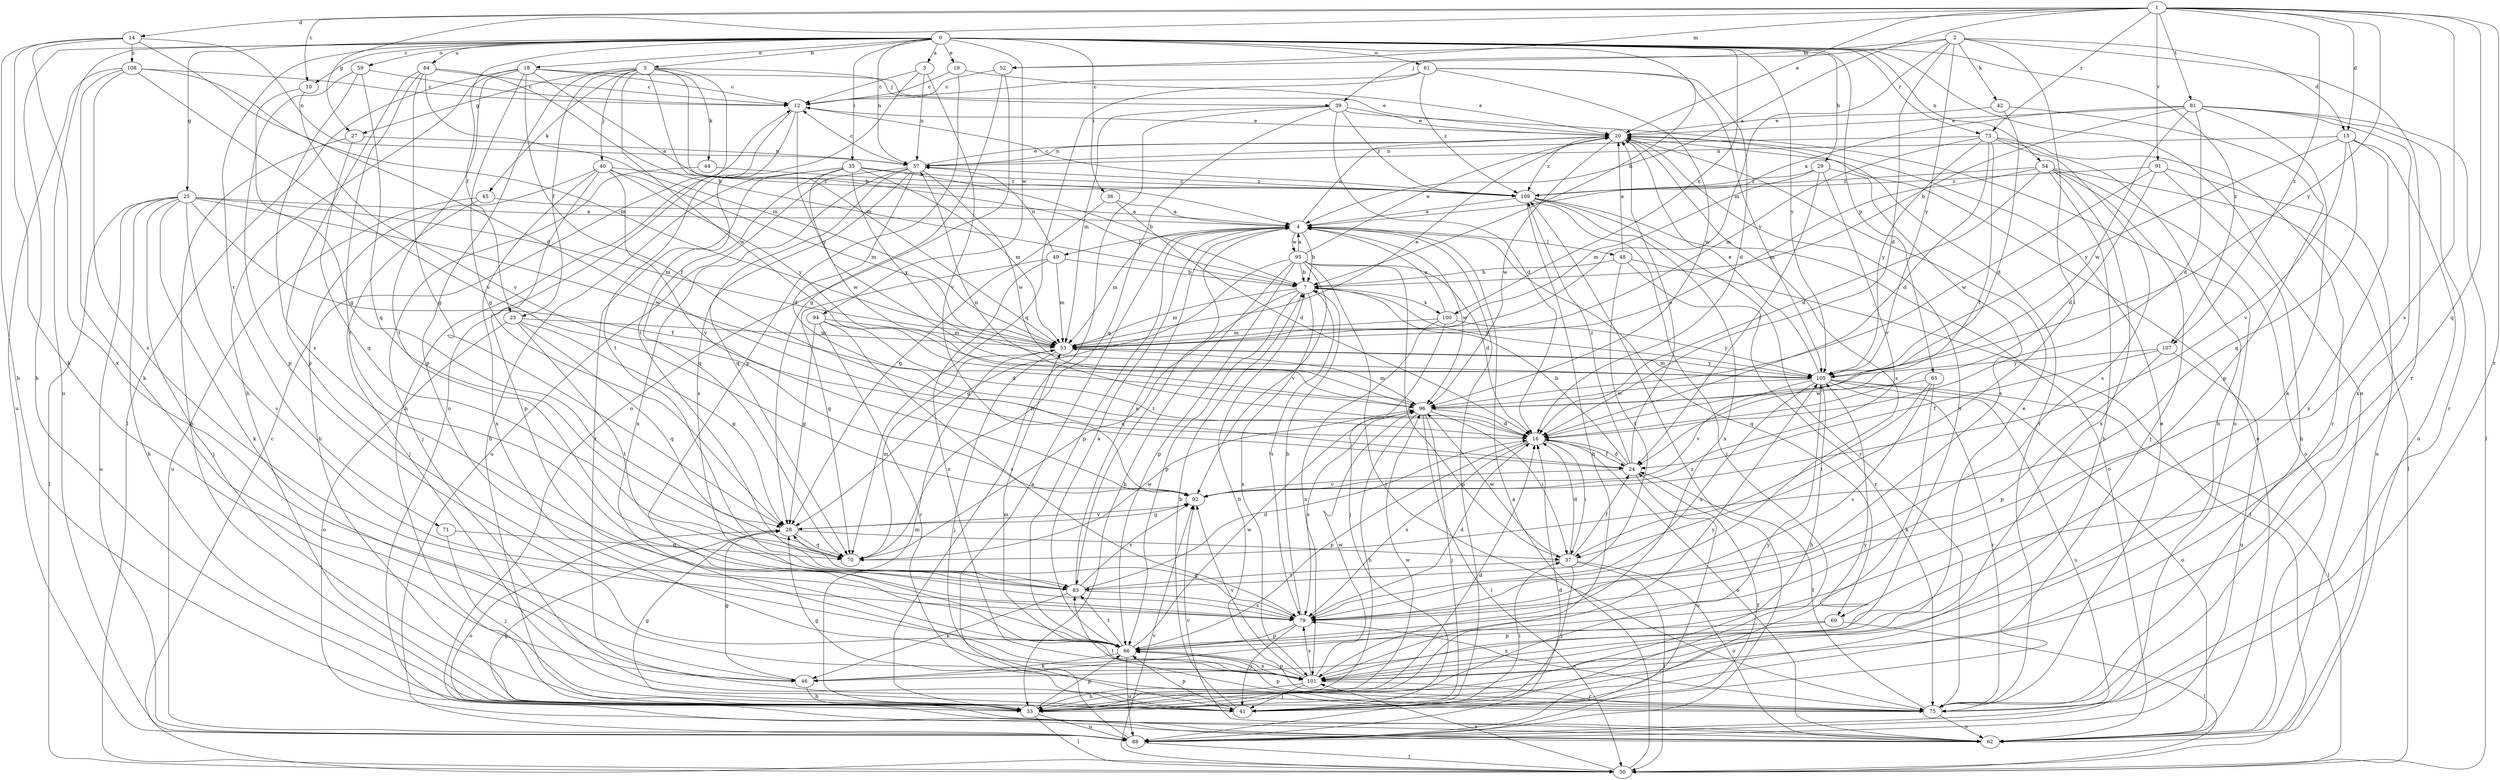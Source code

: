 strict digraph  {
0;
1;
2;
3;
4;
5;
7;
10;
12;
14;
15;
16;
18;
19;
20;
23;
24;
25;
27;
28;
29;
33;
35;
36;
37;
39;
40;
41;
42;
44;
45;
46;
48;
49;
50;
52;
53;
54;
57;
59;
61;
62;
65;
66;
69;
70;
71;
73;
75;
79;
81;
83;
84;
88;
91;
92;
94;
95;
96;
100;
101;
105;
107;
108;
109;
0 -> 3  [label=a];
0 -> 5  [label=b];
0 -> 7  [label=b];
0 -> 10  [label=c];
0 -> 18  [label=e];
0 -> 19  [label=e];
0 -> 23  [label=f];
0 -> 25  [label=g];
0 -> 29  [label=h];
0 -> 33  [label=h];
0 -> 35  [label=i];
0 -> 36  [label=i];
0 -> 54  [label=n];
0 -> 57  [label=n];
0 -> 59  [label=o];
0 -> 61  [label=o];
0 -> 62  [label=o];
0 -> 65  [label=p];
0 -> 71  [label=r];
0 -> 73  [label=r];
0 -> 84  [label=u];
0 -> 88  [label=u];
0 -> 94  [label=w];
0 -> 100  [label=x];
0 -> 105  [label=y];
0 -> 107  [label=z];
1 -> 4  [label=a];
1 -> 10  [label=c];
1 -> 14  [label=d];
1 -> 15  [label=d];
1 -> 20  [label=e];
1 -> 27  [label=g];
1 -> 52  [label=m];
1 -> 69  [label=q];
1 -> 73  [label=r];
1 -> 75  [label=r];
1 -> 79  [label=s];
1 -> 81  [label=t];
1 -> 91  [label=v];
1 -> 105  [label=y];
1 -> 107  [label=z];
2 -> 15  [label=d];
2 -> 16  [label=d];
2 -> 37  [label=i];
2 -> 39  [label=j];
2 -> 42  [label=k];
2 -> 52  [label=m];
2 -> 53  [label=m];
2 -> 75  [label=r];
2 -> 105  [label=y];
3 -> 12  [label=c];
3 -> 57  [label=n];
3 -> 83  [label=t];
3 -> 92  [label=v];
4 -> 7  [label=b];
4 -> 20  [label=e];
4 -> 48  [label=l];
4 -> 49  [label=l];
4 -> 53  [label=m];
4 -> 66  [label=p];
4 -> 69  [label=q];
4 -> 83  [label=t];
4 -> 88  [label=u];
4 -> 95  [label=w];
4 -> 96  [label=w];
5 -> 7  [label=b];
5 -> 23  [label=f];
5 -> 27  [label=g];
5 -> 39  [label=j];
5 -> 40  [label=j];
5 -> 44  [label=k];
5 -> 45  [label=k];
5 -> 53  [label=m];
5 -> 62  [label=o];
5 -> 66  [label=p];
5 -> 96  [label=w];
7 -> 53  [label=m];
7 -> 66  [label=p];
7 -> 70  [label=q];
7 -> 79  [label=s];
7 -> 100  [label=x];
7 -> 101  [label=x];
7 -> 105  [label=y];
10 -> 28  [label=g];
10 -> 92  [label=v];
12 -> 20  [label=e];
12 -> 33  [label=h];
12 -> 83  [label=t];
12 -> 105  [label=y];
14 -> 16  [label=d];
14 -> 33  [label=h];
14 -> 46  [label=k];
14 -> 57  [label=n];
14 -> 101  [label=x];
14 -> 108  [label=z];
15 -> 57  [label=n];
15 -> 62  [label=o];
15 -> 70  [label=q];
15 -> 92  [label=v];
15 -> 101  [label=x];
15 -> 105  [label=y];
16 -> 24  [label=f];
16 -> 37  [label=i];
16 -> 57  [label=n];
16 -> 62  [label=o];
16 -> 66  [label=p];
16 -> 79  [label=s];
18 -> 4  [label=a];
18 -> 12  [label=c];
18 -> 20  [label=e];
18 -> 24  [label=f];
18 -> 28  [label=g];
18 -> 33  [label=h];
18 -> 50  [label=l];
18 -> 83  [label=t];
19 -> 12  [label=c];
19 -> 20  [label=e];
19 -> 66  [label=p];
20 -> 57  [label=n];
20 -> 75  [label=r];
20 -> 79  [label=s];
20 -> 96  [label=w];
20 -> 101  [label=x];
20 -> 109  [label=z];
23 -> 28  [label=g];
23 -> 53  [label=m];
23 -> 62  [label=o];
23 -> 70  [label=q];
23 -> 83  [label=t];
24 -> 7  [label=b];
24 -> 16  [label=d];
24 -> 20  [label=e];
24 -> 88  [label=u];
24 -> 92  [label=v];
24 -> 109  [label=z];
25 -> 4  [label=a];
25 -> 24  [label=f];
25 -> 33  [label=h];
25 -> 41  [label=j];
25 -> 46  [label=k];
25 -> 50  [label=l];
25 -> 53  [label=m];
25 -> 79  [label=s];
25 -> 88  [label=u];
25 -> 96  [label=w];
27 -> 33  [label=h];
27 -> 57  [label=n];
27 -> 70  [label=q];
28 -> 37  [label=i];
28 -> 62  [label=o];
28 -> 70  [label=q];
28 -> 92  [label=v];
29 -> 24  [label=f];
29 -> 53  [label=m];
29 -> 79  [label=s];
29 -> 92  [label=v];
29 -> 109  [label=z];
33 -> 16  [label=d];
33 -> 28  [label=g];
33 -> 50  [label=l];
33 -> 53  [label=m];
33 -> 66  [label=p];
33 -> 88  [label=u];
33 -> 96  [label=w];
33 -> 105  [label=y];
35 -> 7  [label=b];
35 -> 33  [label=h];
35 -> 53  [label=m];
35 -> 70  [label=q];
35 -> 75  [label=r];
35 -> 96  [label=w];
35 -> 105  [label=y];
35 -> 109  [label=z];
36 -> 4  [label=a];
36 -> 16  [label=d];
36 -> 28  [label=g];
37 -> 16  [label=d];
37 -> 24  [label=f];
37 -> 41  [label=j];
37 -> 50  [label=l];
37 -> 62  [label=o];
37 -> 83  [label=t];
37 -> 96  [label=w];
39 -> 16  [label=d];
39 -> 20  [label=e];
39 -> 33  [label=h];
39 -> 53  [label=m];
39 -> 70  [label=q];
39 -> 88  [label=u];
39 -> 109  [label=z];
40 -> 33  [label=h];
40 -> 53  [label=m];
40 -> 66  [label=p];
40 -> 92  [label=v];
40 -> 101  [label=x];
40 -> 105  [label=y];
40 -> 109  [label=z];
41 -> 7  [label=b];
41 -> 28  [label=g];
41 -> 37  [label=i];
41 -> 66  [label=p];
41 -> 105  [label=y];
42 -> 16  [label=d];
42 -> 20  [label=e];
42 -> 66  [label=p];
44 -> 41  [label=j];
44 -> 109  [label=z];
45 -> 4  [label=a];
45 -> 41  [label=j];
45 -> 88  [label=u];
46 -> 28  [label=g];
46 -> 33  [label=h];
48 -> 7  [label=b];
48 -> 20  [label=e];
48 -> 50  [label=l];
48 -> 75  [label=r];
48 -> 83  [label=t];
49 -> 7  [label=b];
49 -> 53  [label=m];
49 -> 57  [label=n];
49 -> 70  [label=q];
49 -> 101  [label=x];
50 -> 4  [label=a];
50 -> 12  [label=c];
50 -> 92  [label=v];
50 -> 101  [label=x];
52 -> 12  [label=c];
52 -> 28  [label=g];
52 -> 62  [label=o];
53 -> 20  [label=e];
53 -> 41  [label=j];
53 -> 105  [label=y];
54 -> 16  [label=d];
54 -> 33  [label=h];
54 -> 41  [label=j];
54 -> 50  [label=l];
54 -> 53  [label=m];
54 -> 62  [label=o];
54 -> 101  [label=x];
54 -> 109  [label=z];
57 -> 12  [label=c];
57 -> 16  [label=d];
57 -> 20  [label=e];
57 -> 70  [label=q];
57 -> 79  [label=s];
57 -> 88  [label=u];
57 -> 96  [label=w];
57 -> 101  [label=x];
57 -> 109  [label=z];
59 -> 12  [label=c];
59 -> 66  [label=p];
59 -> 70  [label=q];
59 -> 79  [label=s];
61 -> 12  [label=c];
61 -> 16  [label=d];
61 -> 70  [label=q];
61 -> 96  [label=w];
61 -> 105  [label=y];
61 -> 109  [label=z];
62 -> 20  [label=e];
62 -> 28  [label=g];
62 -> 92  [label=v];
65 -> 37  [label=i];
65 -> 46  [label=k];
65 -> 79  [label=s];
65 -> 96  [label=w];
66 -> 4  [label=a];
66 -> 46  [label=k];
66 -> 83  [label=t];
66 -> 88  [label=u];
66 -> 96  [label=w];
66 -> 101  [label=x];
69 -> 50  [label=l];
69 -> 66  [label=p];
69 -> 101  [label=x];
70 -> 53  [label=m];
70 -> 96  [label=w];
71 -> 41  [label=j];
71 -> 70  [label=q];
73 -> 16  [label=d];
73 -> 24  [label=f];
73 -> 33  [label=h];
73 -> 53  [label=m];
73 -> 57  [label=n];
73 -> 75  [label=r];
73 -> 79  [label=s];
73 -> 105  [label=y];
75 -> 7  [label=b];
75 -> 20  [label=e];
75 -> 24  [label=f];
75 -> 62  [label=o];
75 -> 66  [label=p];
75 -> 79  [label=s];
75 -> 83  [label=t];
79 -> 7  [label=b];
79 -> 16  [label=d];
79 -> 28  [label=g];
79 -> 41  [label=j];
79 -> 66  [label=p];
81 -> 4  [label=a];
81 -> 7  [label=b];
81 -> 16  [label=d];
81 -> 20  [label=e];
81 -> 46  [label=k];
81 -> 50  [label=l];
81 -> 75  [label=r];
81 -> 96  [label=w];
81 -> 101  [label=x];
83 -> 4  [label=a];
83 -> 16  [label=d];
83 -> 46  [label=k];
83 -> 79  [label=s];
83 -> 92  [label=v];
84 -> 7  [label=b];
84 -> 12  [label=c];
84 -> 28  [label=g];
84 -> 53  [label=m];
84 -> 66  [label=p];
84 -> 83  [label=t];
88 -> 4  [label=a];
88 -> 16  [label=d];
88 -> 24  [label=f];
88 -> 50  [label=l];
88 -> 109  [label=z];
91 -> 16  [label=d];
91 -> 33  [label=h];
91 -> 62  [label=o];
91 -> 96  [label=w];
91 -> 109  [label=z];
92 -> 28  [label=g];
94 -> 16  [label=d];
94 -> 28  [label=g];
94 -> 53  [label=m];
94 -> 75  [label=r];
94 -> 79  [label=s];
95 -> 4  [label=a];
95 -> 7  [label=b];
95 -> 16  [label=d];
95 -> 20  [label=e];
95 -> 28  [label=g];
95 -> 33  [label=h];
95 -> 37  [label=i];
95 -> 66  [label=p];
95 -> 75  [label=r];
95 -> 92  [label=v];
96 -> 16  [label=d];
96 -> 33  [label=h];
96 -> 37  [label=i];
96 -> 41  [label=j];
96 -> 50  [label=l];
96 -> 53  [label=m];
96 -> 79  [label=s];
100 -> 4  [label=a];
100 -> 41  [label=j];
100 -> 53  [label=m];
100 -> 101  [label=x];
100 -> 105  [label=y];
101 -> 20  [label=e];
101 -> 33  [label=h];
101 -> 41  [label=j];
101 -> 53  [label=m];
101 -> 66  [label=p];
101 -> 75  [label=r];
101 -> 79  [label=s];
101 -> 92  [label=v];
101 -> 96  [label=w];
101 -> 105  [label=y];
105 -> 20  [label=e];
105 -> 33  [label=h];
105 -> 50  [label=l];
105 -> 53  [label=m];
105 -> 62  [label=o];
105 -> 75  [label=r];
105 -> 79  [label=s];
105 -> 88  [label=u];
105 -> 92  [label=v];
105 -> 96  [label=w];
107 -> 24  [label=f];
107 -> 66  [label=p];
107 -> 88  [label=u];
107 -> 105  [label=y];
108 -> 12  [label=c];
108 -> 46  [label=k];
108 -> 53  [label=m];
108 -> 79  [label=s];
108 -> 88  [label=u];
108 -> 92  [label=v];
109 -> 4  [label=a];
109 -> 12  [label=c];
109 -> 33  [label=h];
109 -> 41  [label=j];
109 -> 62  [label=o];
109 -> 75  [label=r];
109 -> 101  [label=x];
}
